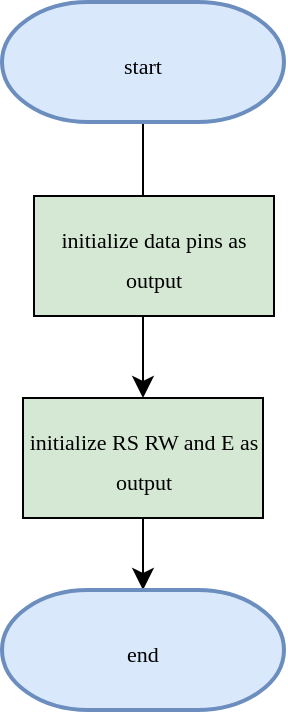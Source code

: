 <mxfile version="21.3.2" type="device" pages="8">
  <diagram id="9xnl4nsW4Iqbt5WZVTq1" name="Page-2">
    <mxGraphModel dx="1240" dy="904" grid="0" gridSize="10" guides="1" tooltips="1" connect="1" arrows="1" fold="1" page="0" pageScale="1" pageWidth="850" pageHeight="1100" math="0" shadow="0">
      <root>
        <mxCell id="0" />
        <mxCell id="1" parent="0" />
        <mxCell id="6gH0rJzzsNuWpJ_uar2X-4" value="" style="edgeStyle=none;curved=1;rounded=0;orthogonalLoop=1;jettySize=auto;html=1;fontSize=12;startSize=8;endSize=8;" edge="1" parent="1" source="6gH0rJzzsNuWpJ_uar2X-1" target="6gH0rJzzsNuWpJ_uar2X-3">
          <mxGeometry relative="1" as="geometry" />
        </mxCell>
        <mxCell id="6gH0rJzzsNuWpJ_uar2X-1" value="&lt;font face=&quot;calibri&quot; style=&quot;font-size: 11px;&quot;&gt;start&lt;/font&gt;" style="strokeWidth=2;html=1;shape=mxgraph.flowchart.terminator;whiteSpace=wrap;fontSize=16;fillColor=#dae8fc;strokeColor=#6c8ebf;" vertex="1" parent="1">
          <mxGeometry x="-211" y="-48" width="141" height="60" as="geometry" />
        </mxCell>
        <mxCell id="6gH0rJzzsNuWpJ_uar2X-2" value="&lt;font face=&quot;calibri&quot; style=&quot;font-size: 11px;&quot;&gt;initialize data pins as output&lt;/font&gt;" style="rounded=0;whiteSpace=wrap;html=1;fontSize=16;fillColor=#d5e8d4;" vertex="1" parent="1">
          <mxGeometry x="-195" y="49" width="120" height="60" as="geometry" />
        </mxCell>
        <mxCell id="6gH0rJzzsNuWpJ_uar2X-6" value="" style="edgeStyle=none;curved=1;rounded=0;orthogonalLoop=1;jettySize=auto;html=1;fontSize=12;startSize=8;endSize=8;" edge="1" parent="1" source="6gH0rJzzsNuWpJ_uar2X-3" target="6gH0rJzzsNuWpJ_uar2X-5">
          <mxGeometry relative="1" as="geometry" />
        </mxCell>
        <mxCell id="6gH0rJzzsNuWpJ_uar2X-3" value="&lt;font face=&quot;calibri&quot; style=&quot;font-size: 11px;&quot;&gt;initialize RS RW and E as output&lt;/font&gt;" style="rounded=0;whiteSpace=wrap;html=1;fontSize=16;fillColor=#d5e8d4;" vertex="1" parent="1">
          <mxGeometry x="-200.5" y="150" width="120" height="60" as="geometry" />
        </mxCell>
        <mxCell id="6gH0rJzzsNuWpJ_uar2X-5" value="&lt;font face=&quot;calibri&quot; style=&quot;font-size: 11px;&quot;&gt;end&lt;/font&gt;" style="strokeWidth=2;html=1;shape=mxgraph.flowchart.terminator;whiteSpace=wrap;fontSize=16;fillColor=#dae8fc;strokeColor=#6c8ebf;" vertex="1" parent="1">
          <mxGeometry x="-211" y="246" width="141" height="60" as="geometry" />
        </mxCell>
      </root>
    </mxGraphModel>
  </diagram>
  <diagram id="dgb9D5kFYlxsfQv_k2iP" name="Page-3">
    <mxGraphModel dx="1240" dy="904" grid="0" gridSize="10" guides="1" tooltips="1" connect="1" arrows="1" fold="1" page="0" pageScale="1" pageWidth="850" pageHeight="1100" math="0" shadow="0">
      <root>
        <mxCell id="0" />
        <mxCell id="1" parent="0" />
        <mxCell id="H5G4-2lHiQoZlwkO0x1h-1" value="" style="edgeStyle=none;curved=1;rounded=0;orthogonalLoop=1;jettySize=auto;html=1;fontSize=12;startSize=8;endSize=8;" edge="1" parent="1" source="H5G4-2lHiQoZlwkO0x1h-2" target="H5G4-2lHiQoZlwkO0x1h-5">
          <mxGeometry relative="1" as="geometry" />
        </mxCell>
        <mxCell id="H5G4-2lHiQoZlwkO0x1h-2" value="&lt;font face=&quot;calibri&quot; style=&quot;font-size: 11px;&quot;&gt;start&lt;/font&gt;" style="strokeWidth=2;html=1;shape=mxgraph.flowchart.terminator;whiteSpace=wrap;fontSize=16;fillColor=#dae8fc;strokeColor=#6c8ebf;" vertex="1" parent="1">
          <mxGeometry x="-211" y="-48" width="141" height="60" as="geometry" />
        </mxCell>
        <mxCell id="H5G4-2lHiQoZlwkO0x1h-3" value="&lt;font face=&quot;calibri&quot; style=&quot;font-size: 11px;&quot;&gt;set RW and RS as low&lt;/font&gt;" style="rounded=0;whiteSpace=wrap;html=1;fontSize=16;fillColor=#d5e8d4;" vertex="1" parent="1">
          <mxGeometry x="-195" y="49" width="120" height="60" as="geometry" />
        </mxCell>
        <mxCell id="H5G4-2lHiQoZlwkO0x1h-4" value="" style="edgeStyle=none;curved=1;rounded=0;orthogonalLoop=1;jettySize=auto;html=1;fontSize=12;startSize=8;endSize=8;" edge="1" parent="1" source="H5G4-2lHiQoZlwkO0x1h-5" target="H5G4-2lHiQoZlwkO0x1h-6">
          <mxGeometry relative="1" as="geometry" />
        </mxCell>
        <mxCell id="H5G4-2lHiQoZlwkO0x1h-5" value="&lt;font face=&quot;calibri&quot; style=&quot;font-size: 11px;&quot;&gt;set nibble value&lt;/font&gt;" style="rounded=0;whiteSpace=wrap;html=1;fontSize=16;fillColor=#d5e8d4;" vertex="1" parent="1">
          <mxGeometry x="-200.5" y="150" width="120" height="60" as="geometry" />
        </mxCell>
        <mxCell id="H5G4-2lHiQoZlwkO0x1h-6" value="&lt;font face=&quot;calibri&quot; style=&quot;font-size: 11px;&quot;&gt;end&lt;/font&gt;" style="strokeWidth=2;html=1;shape=mxgraph.flowchart.terminator;whiteSpace=wrap;fontSize=16;fillColor=#dae8fc;strokeColor=#6c8ebf;" vertex="1" parent="1">
          <mxGeometry x="-211" y="246" width="141" height="60" as="geometry" />
        </mxCell>
      </root>
    </mxGraphModel>
  </diagram>
  <diagram id="KsBfG1vql8STj9znt-fX" name="Page-4">
    <mxGraphModel dx="1240" dy="904" grid="0" gridSize="10" guides="1" tooltips="1" connect="1" arrows="1" fold="1" page="0" pageScale="1" pageWidth="850" pageHeight="1100" math="0" shadow="0">
      <root>
        <mxCell id="0" />
        <mxCell id="1" parent="0" />
        <mxCell id="W8m6wnubjkGwdobX0yfp-1" value="" style="edgeStyle=none;curved=1;rounded=0;orthogonalLoop=1;jettySize=auto;html=1;fontSize=12;startSize=8;endSize=8;" edge="1" parent="1" source="W8m6wnubjkGwdobX0yfp-2" target="W8m6wnubjkGwdobX0yfp-5">
          <mxGeometry relative="1" as="geometry" />
        </mxCell>
        <mxCell id="W8m6wnubjkGwdobX0yfp-2" value="&lt;font face=&quot;calibri&quot; style=&quot;font-size: 11px;&quot;&gt;start&lt;/font&gt;" style="strokeWidth=2;html=1;shape=mxgraph.flowchart.terminator;whiteSpace=wrap;fontSize=16;fillColor=#dae8fc;strokeColor=#6c8ebf;" vertex="1" parent="1">
          <mxGeometry x="-211" y="-48" width="141" height="60" as="geometry" />
        </mxCell>
        <mxCell id="W8m6wnubjkGwdobX0yfp-3" value="&lt;font face=&quot;calibri&quot; style=&quot;font-size: 11px;&quot;&gt;clear display&lt;/font&gt;" style="rounded=0;whiteSpace=wrap;html=1;fontSize=16;fillColor=#d5e8d4;" vertex="1" parent="1">
          <mxGeometry x="-195" y="49" width="120" height="60" as="geometry" />
        </mxCell>
        <mxCell id="W8m6wnubjkGwdobX0yfp-4" value="" style="edgeStyle=none;curved=1;rounded=0;orthogonalLoop=1;jettySize=auto;html=1;fontSize=12;startSize=8;endSize=8;" edge="1" parent="1" source="W8m6wnubjkGwdobX0yfp-5" target="W8m6wnubjkGwdobX0yfp-6">
          <mxGeometry relative="1" as="geometry" />
        </mxCell>
        <mxCell id="W8m6wnubjkGwdobX0yfp-5" value="&lt;font face=&quot;calibri&quot; style=&quot;font-size: 11px;&quot;&gt;set cursor home&lt;/font&gt;" style="rounded=0;whiteSpace=wrap;html=1;fontSize=16;fillColor=#d5e8d4;" vertex="1" parent="1">
          <mxGeometry x="-200.5" y="150" width="120" height="60" as="geometry" />
        </mxCell>
        <mxCell id="W8m6wnubjkGwdobX0yfp-6" value="&lt;font face=&quot;calibri&quot; style=&quot;font-size: 11px;&quot;&gt;end&lt;/font&gt;" style="strokeWidth=2;html=1;shape=mxgraph.flowchart.terminator;whiteSpace=wrap;fontSize=16;fillColor=#dae8fc;strokeColor=#6c8ebf;" vertex="1" parent="1">
          <mxGeometry x="-211" y="246" width="141" height="60" as="geometry" />
        </mxCell>
      </root>
    </mxGraphModel>
  </diagram>
  <diagram id="UavjtOqFjUL5xabN85i5" name="Page-5">
    <mxGraphModel dx="1240" dy="904" grid="0" gridSize="10" guides="1" tooltips="1" connect="1" arrows="1" fold="1" page="0" pageScale="1" pageWidth="850" pageHeight="1100" math="0" shadow="0">
      <root>
        <mxCell id="0" />
        <mxCell id="1" parent="0" />
        <mxCell id="uxhSXaf73qEXvOdrYMbk-3" value="" style="edgeStyle=none;curved=1;rounded=0;orthogonalLoop=1;jettySize=auto;html=1;fontSize=12;startSize=8;endSize=8;" edge="1" parent="1" source="vs1kBB6Tge2B4ktXbhhO-2" target="uxhSXaf73qEXvOdrYMbk-1">
          <mxGeometry relative="1" as="geometry" />
        </mxCell>
        <mxCell id="vs1kBB6Tge2B4ktXbhhO-2" value="&lt;font face=&quot;calibri&quot; style=&quot;font-size: 11px;&quot;&gt;start&lt;/font&gt;" style="strokeWidth=2;html=1;shape=mxgraph.flowchart.terminator;whiteSpace=wrap;fontSize=16;fillColor=#dae8fc;strokeColor=#6c8ebf;" vertex="1" parent="1">
          <mxGeometry x="-211" y="-48" width="141" height="60" as="geometry" />
        </mxCell>
        <mxCell id="vs1kBB6Tge2B4ktXbhhO-3" value="&lt;font style=&quot;font-size: 11px;&quot; face=&quot;calibri&quot;&gt;LCD_vidWritecmd((pos &amp;amp; 0x0F)| 0x80)&lt;/font&gt;" style="rounded=0;whiteSpace=wrap;html=1;fontSize=16;fillColor=#d5e8d4;" vertex="1" parent="1">
          <mxGeometry x="15" y="74" width="120" height="60" as="geometry" />
        </mxCell>
        <mxCell id="vs1kBB6Tge2B4ktXbhhO-5" value="&lt;font style=&quot;font-size: 11px;&quot; face=&quot;calibri&quot;&gt;LCD_vidWritecmd((pos &amp;amp; 0x0F)| 0xC0)&lt;/font&gt;" style="rounded=0;whiteSpace=wrap;html=1;fontSize=16;fillColor=#d5e8d4;" vertex="1" parent="1">
          <mxGeometry x="15" y="246" width="120" height="60" as="geometry" />
        </mxCell>
        <mxCell id="vs1kBB6Tge2B4ktXbhhO-6" value="&lt;font face=&quot;calibri&quot; style=&quot;font-size: 11px;&quot;&gt;end&lt;/font&gt;" style="strokeWidth=2;html=1;shape=mxgraph.flowchart.terminator;whiteSpace=wrap;fontSize=16;fillColor=#dae8fc;strokeColor=#6c8ebf;" vertex="1" parent="1">
          <mxGeometry x="-211" y="388" width="141" height="60" as="geometry" />
        </mxCell>
        <mxCell id="uxhSXaf73qEXvOdrYMbk-4" value="" style="edgeStyle=none;curved=1;rounded=0;orthogonalLoop=1;jettySize=auto;html=1;fontSize=12;startSize=8;endSize=8;" edge="1" parent="1" source="uxhSXaf73qEXvOdrYMbk-1" target="uxhSXaf73qEXvOdrYMbk-2">
          <mxGeometry relative="1" as="geometry" />
        </mxCell>
        <mxCell id="uxhSXaf73qEXvOdrYMbk-7" value="" style="edgeStyle=none;curved=1;rounded=0;orthogonalLoop=1;jettySize=auto;html=1;fontSize=12;startSize=8;endSize=8;" edge="1" parent="1" source="uxhSXaf73qEXvOdrYMbk-1" target="vs1kBB6Tge2B4ktXbhhO-3">
          <mxGeometry relative="1" as="geometry" />
        </mxCell>
        <mxCell id="uxhSXaf73qEXvOdrYMbk-1" value="&lt;font style=&quot;font-size: 11px;&quot; face=&quot;calribri&quot;&gt;row =0 &amp;amp;&amp;amp; pos &amp;lt;16&lt;/font&gt;" style="rhombus;whiteSpace=wrap;html=1;fontSize=16;fillColor=#fff2cc;strokeColor=#d6b656;" vertex="1" parent="1">
          <mxGeometry x="-190.75" y="62" width="100.5" height="84" as="geometry" />
        </mxCell>
        <mxCell id="uxhSXaf73qEXvOdrYMbk-5" value="" style="edgeStyle=none;curved=1;rounded=0;orthogonalLoop=1;jettySize=auto;html=1;fontSize=12;startSize=8;endSize=8;" edge="1" parent="1" source="uxhSXaf73qEXvOdrYMbk-2" target="vs1kBB6Tge2B4ktXbhhO-6">
          <mxGeometry relative="1" as="geometry" />
        </mxCell>
        <mxCell id="uxhSXaf73qEXvOdrYMbk-6" value="" style="edgeStyle=none;curved=1;rounded=0;orthogonalLoop=1;jettySize=auto;html=1;fontSize=12;startSize=8;endSize=8;" edge="1" parent="1" source="uxhSXaf73qEXvOdrYMbk-2" target="vs1kBB6Tge2B4ktXbhhO-5">
          <mxGeometry relative="1" as="geometry" />
        </mxCell>
        <mxCell id="uxhSXaf73qEXvOdrYMbk-2" value="&lt;font style=&quot;font-size: 11px;&quot; face=&quot;calribri&quot;&gt;row=1 &amp;amp;&amp;amp; pos&amp;lt;16&lt;/font&gt;" style="rhombus;whiteSpace=wrap;html=1;fontSize=16;fillColor=#fff2cc;strokeColor=#d6b656;" vertex="1" parent="1">
          <mxGeometry x="-190.75" y="236" width="100.5" height="84" as="geometry" />
        </mxCell>
        <mxCell id="uxhSXaf73qEXvOdrYMbk-8" value="&lt;font style=&quot;font-size: 11px;&quot;&gt;TRUE&lt;/font&gt;" style="text;strokeColor=none;fillColor=none;html=1;align=center;verticalAlign=middle;whiteSpace=wrap;rounded=0;fontSize=16;" vertex="1" parent="1">
          <mxGeometry x="-87" y="68" width="60" height="30" as="geometry" />
        </mxCell>
        <mxCell id="uxhSXaf73qEXvOdrYMbk-9" value="&lt;font style=&quot;font-size: 11px;&quot;&gt;TRUE&lt;/font&gt;" style="text;strokeColor=none;fillColor=none;html=1;align=center;verticalAlign=middle;whiteSpace=wrap;rounded=0;fontSize=16;" vertex="1" parent="1">
          <mxGeometry x="-93" y="241" width="60" height="30" as="geometry" />
        </mxCell>
        <mxCell id="uxhSXaf73qEXvOdrYMbk-10" value="&lt;font style=&quot;font-size: 11px;&quot;&gt;FALSE&lt;/font&gt;" style="text;strokeColor=none;fillColor=none;html=1;align=center;verticalAlign=middle;whiteSpace=wrap;rounded=0;fontSize=16;" vertex="1" parent="1">
          <mxGeometry x="-122" y="202" width="60" height="30" as="geometry" />
        </mxCell>
        <mxCell id="uxhSXaf73qEXvOdrYMbk-11" value="&lt;font style=&quot;font-size: 11px;&quot;&gt;FALSE&lt;/font&gt;" style="text;strokeColor=none;fillColor=none;html=1;align=center;verticalAlign=middle;whiteSpace=wrap;rounded=0;fontSize=16;" vertex="1" parent="1">
          <mxGeometry x="-128" y="349" width="60" height="30" as="geometry" />
        </mxCell>
      </root>
    </mxGraphModel>
  </diagram>
  <diagram id="CIz6NzSW-vUCwl7KAoCv" name="Page-6">
    <mxGraphModel dx="1240" dy="904" grid="0" gridSize="10" guides="1" tooltips="1" connect="1" arrows="1" fold="1" page="0" pageScale="1" pageWidth="850" pageHeight="1100" math="0" shadow="0">
      <root>
        <mxCell id="0" />
        <mxCell id="1" parent="0" />
        <mxCell id="Ew5bP6Hehmq52tZcewlu-1" value="" style="edgeStyle=none;curved=1;rounded=0;orthogonalLoop=1;jettySize=auto;html=1;fontSize=12;startSize=8;endSize=8;" edge="1" parent="1" source="Ew5bP6Hehmq52tZcewlu-2" target="Ew5bP6Hehmq52tZcewlu-8">
          <mxGeometry relative="1" as="geometry" />
        </mxCell>
        <mxCell id="Ew5bP6Hehmq52tZcewlu-2" value="&lt;font face=&quot;calibri&quot; style=&quot;font-size: 11px;&quot;&gt;start&lt;/font&gt;" style="strokeWidth=2;html=1;shape=mxgraph.flowchart.terminator;whiteSpace=wrap;fontSize=16;fillColor=#dae8fc;strokeColor=#6c8ebf;" vertex="1" parent="1">
          <mxGeometry x="-211" y="-48" width="141" height="60" as="geometry" />
        </mxCell>
        <mxCell id="Ew5bP6Hehmq52tZcewlu-19" style="edgeStyle=none;curved=1;rounded=0;orthogonalLoop=1;jettySize=auto;html=1;entryX=0;entryY=0.5;entryDx=0;entryDy=0;fontSize=12;startSize=8;endSize=8;" edge="1" parent="1" source="Ew5bP6Hehmq52tZcewlu-3" target="Ew5bP6Hehmq52tZcewlu-8">
          <mxGeometry relative="1" as="geometry">
            <Array as="points">
              <mxPoint x="-277" y="350" />
              <mxPoint x="-288" y="107" />
              <mxPoint x="-258" y="102" />
            </Array>
          </mxGeometry>
        </mxCell>
        <mxCell id="Ew5bP6Hehmq52tZcewlu-3" value="&lt;font style=&quot;font-size: 11px;&quot; face=&quot;calibri&quot;&gt;string = str[++count]&lt;/font&gt;" style="rounded=0;whiteSpace=wrap;html=1;fontSize=16;fillColor=#d5e8d4;" vertex="1" parent="1">
          <mxGeometry x="-203.75" y="295" width="120" height="60" as="geometry" />
        </mxCell>
        <mxCell id="Ew5bP6Hehmq52tZcewlu-18" value="" style="edgeStyle=none;curved=1;rounded=0;orthogonalLoop=1;jettySize=auto;html=1;fontSize=12;startSize=8;endSize=8;" edge="1" parent="1" source="Ew5bP6Hehmq52tZcewlu-4" target="Ew5bP6Hehmq52tZcewlu-3">
          <mxGeometry relative="1" as="geometry" />
        </mxCell>
        <mxCell id="Ew5bP6Hehmq52tZcewlu-4" value="&lt;font style=&quot;font-size: 11px;&quot; face=&quot;calibri&quot;&gt;LCD_vidWriteChar(string)&lt;/font&gt;" style="rounded=0;whiteSpace=wrap;html=1;fontSize=16;fillColor=#d5e8d4;" vertex="1" parent="1">
          <mxGeometry x="-204" y="183" width="120.25" height="60" as="geometry" />
        </mxCell>
        <mxCell id="Ew5bP6Hehmq52tZcewlu-5" value="&lt;font face=&quot;calibri&quot; style=&quot;font-size: 11px;&quot;&gt;end&lt;/font&gt;" style="strokeWidth=2;html=1;shape=mxgraph.flowchart.terminator;whiteSpace=wrap;fontSize=16;fillColor=#dae8fc;strokeColor=#6c8ebf;" vertex="1" parent="1">
          <mxGeometry x="-5" y="78" width="141" height="60" as="geometry" />
        </mxCell>
        <mxCell id="Ew5bP6Hehmq52tZcewlu-16" value="" style="edgeStyle=none;curved=1;rounded=0;orthogonalLoop=1;jettySize=auto;html=1;fontSize=12;startSize=8;endSize=8;" edge="1" parent="1" source="Ew5bP6Hehmq52tZcewlu-8" target="Ew5bP6Hehmq52tZcewlu-4">
          <mxGeometry relative="1" as="geometry" />
        </mxCell>
        <mxCell id="Ew5bP6Hehmq52tZcewlu-17" value="" style="edgeStyle=none;curved=1;rounded=0;orthogonalLoop=1;jettySize=auto;html=1;fontSize=12;startSize=8;endSize=8;" edge="1" parent="1" source="Ew5bP6Hehmq52tZcewlu-8" target="Ew5bP6Hehmq52tZcewlu-5">
          <mxGeometry relative="1" as="geometry" />
        </mxCell>
        <mxCell id="Ew5bP6Hehmq52tZcewlu-8" value="&lt;font style=&quot;font-size: 11px;&quot; face=&quot;calribri&quot;&gt;string != NULL&lt;/font&gt;" style="rhombus;whiteSpace=wrap;html=1;fontSize=16;fillColor=#fff2cc;strokeColor=#d6b656;" vertex="1" parent="1">
          <mxGeometry x="-190.75" y="62" width="100.5" height="84" as="geometry" />
        </mxCell>
        <mxCell id="Ew5bP6Hehmq52tZcewlu-13" value="&lt;font style=&quot;font-size: 11px;&quot;&gt;TRUE&lt;/font&gt;" style="text;strokeColor=none;fillColor=none;html=1;align=center;verticalAlign=middle;whiteSpace=wrap;rounded=0;fontSize=16;" vertex="1" parent="1">
          <mxGeometry x="-130" y="146" width="60" height="30" as="geometry" />
        </mxCell>
        <mxCell id="Ew5bP6Hehmq52tZcewlu-14" value="&lt;font style=&quot;font-size: 11px;&quot;&gt;FALSE&lt;/font&gt;" style="text;strokeColor=none;fillColor=none;html=1;align=center;verticalAlign=middle;whiteSpace=wrap;rounded=0;fontSize=16;" vertex="1" parent="1">
          <mxGeometry x="-90.25" y="52" width="60" height="30" as="geometry" />
        </mxCell>
      </root>
    </mxGraphModel>
  </diagram>
  <diagram id="7fuL0A_z4-uRh1xN2MCD" name="Page-7">
    <mxGraphModel dx="1240" dy="904" grid="0" gridSize="10" guides="1" tooltips="1" connect="1" arrows="1" fold="1" page="0" pageScale="1" pageWidth="850" pageHeight="1100" math="0" shadow="0">
      <root>
        <mxCell id="0" />
        <mxCell id="1" parent="0" />
        <mxCell id="4UtjrvAmmFSjnJCQX0X_-1" value="" style="edgeStyle=none;curved=1;rounded=0;orthogonalLoop=1;jettySize=auto;html=1;fontSize=12;startSize=8;endSize=8;" edge="1" parent="1" source="4UtjrvAmmFSjnJCQX0X_-2" target="4UtjrvAmmFSjnJCQX0X_-5">
          <mxGeometry relative="1" as="geometry" />
        </mxCell>
        <mxCell id="4UtjrvAmmFSjnJCQX0X_-2" value="&lt;font face=&quot;calibri&quot; style=&quot;font-size: 11px;&quot;&gt;start&lt;/font&gt;" style="strokeWidth=2;html=1;shape=mxgraph.flowchart.terminator;whiteSpace=wrap;fontSize=16;fillColor=#dae8fc;strokeColor=#6c8ebf;" vertex="1" parent="1">
          <mxGeometry x="-211" y="-48" width="141" height="60" as="geometry" />
        </mxCell>
        <mxCell id="4UtjrvAmmFSjnJCQX0X_-3" value="&lt;font face=&quot;calibri&quot; style=&quot;font-size: 11px;&quot;&gt;convert number to string&lt;/font&gt;" style="rounded=0;whiteSpace=wrap;html=1;fontSize=16;fillColor=#d5e8d4;" vertex="1" parent="1">
          <mxGeometry x="-195" y="49" width="120" height="60" as="geometry" />
        </mxCell>
        <mxCell id="4UtjrvAmmFSjnJCQX0X_-4" value="" style="edgeStyle=none;curved=1;rounded=0;orthogonalLoop=1;jettySize=auto;html=1;fontSize=12;startSize=8;endSize=8;" edge="1" parent="1" source="4UtjrvAmmFSjnJCQX0X_-5" target="4UtjrvAmmFSjnJCQX0X_-6">
          <mxGeometry relative="1" as="geometry" />
        </mxCell>
        <mxCell id="4UtjrvAmmFSjnJCQX0X_-5" value="&lt;font face=&quot;calibri&quot; style=&quot;font-size: 11px;&quot;&gt;write string to lcd&lt;/font&gt;" style="rounded=0;whiteSpace=wrap;html=1;fontSize=16;fillColor=#d5e8d4;" vertex="1" parent="1">
          <mxGeometry x="-200.5" y="150" width="120" height="60" as="geometry" />
        </mxCell>
        <mxCell id="4UtjrvAmmFSjnJCQX0X_-6" value="&lt;font face=&quot;calibri&quot; style=&quot;font-size: 11px;&quot;&gt;end&lt;/font&gt;" style="strokeWidth=2;html=1;shape=mxgraph.flowchart.terminator;whiteSpace=wrap;fontSize=16;fillColor=#dae8fc;strokeColor=#6c8ebf;" vertex="1" parent="1">
          <mxGeometry x="-211" y="246" width="141" height="60" as="geometry" />
        </mxCell>
      </root>
    </mxGraphModel>
  </diagram>
  <diagram id="3x0DlPaxy3e7h6LvBZMi" name="Page-8">
    <mxGraphModel dx="1240" dy="904" grid="0" gridSize="10" guides="1" tooltips="1" connect="1" arrows="1" fold="1" page="0" pageScale="1" pageWidth="850" pageHeight="1100" math="0" shadow="0">
      <root>
        <mxCell id="0" />
        <mxCell id="1" parent="0" />
        <mxCell id="l4j9JWDaIlKq4VvROHDK-1" value="" style="edgeStyle=none;curved=1;rounded=0;orthogonalLoop=1;jettySize=auto;html=1;fontSize=12;startSize=8;endSize=8;" edge="1" parent="1" source="l4j9JWDaIlKq4VvROHDK-2" target="l4j9JWDaIlKq4VvROHDK-5">
          <mxGeometry relative="1" as="geometry" />
        </mxCell>
        <mxCell id="l4j9JWDaIlKq4VvROHDK-2" value="&lt;font face=&quot;calibri&quot; style=&quot;font-size: 11px;&quot;&gt;start&lt;/font&gt;" style="strokeWidth=2;html=1;shape=mxgraph.flowchart.terminator;whiteSpace=wrap;fontSize=16;fillColor=#dae8fc;strokeColor=#6c8ebf;" vertex="1" parent="1">
          <mxGeometry x="-211" y="-48" width="141" height="60" as="geometry" />
        </mxCell>
        <mxCell id="l4j9JWDaIlKq4VvROHDK-3" value="&lt;font face=&quot;calibri&quot; style=&quot;font-size: 11px;&quot;&gt;write the suitable command&lt;/font&gt;" style="rounded=0;whiteSpace=wrap;html=1;fontSize=16;fillColor=#d5e8d4;" vertex="1" parent="1">
          <mxGeometry x="-195" y="49" width="120" height="60" as="geometry" />
        </mxCell>
        <mxCell id="l4j9JWDaIlKq4VvROHDK-4" value="" style="edgeStyle=none;curved=1;rounded=0;orthogonalLoop=1;jettySize=auto;html=1;fontSize=12;startSize=8;endSize=8;" edge="1" parent="1" source="l4j9JWDaIlKq4VvROHDK-5" target="l4j9JWDaIlKq4VvROHDK-6">
          <mxGeometry relative="1" as="geometry" />
        </mxCell>
        <mxCell id="l4j9JWDaIlKq4VvROHDK-5" value="&lt;font face=&quot;calibri&quot; style=&quot;font-size: 11px;&quot;&gt;write the character to lcd&lt;/font&gt;" style="rounded=0;whiteSpace=wrap;html=1;fontSize=16;fillColor=#d5e8d4;" vertex="1" parent="1">
          <mxGeometry x="-200.5" y="150" width="120" height="60" as="geometry" />
        </mxCell>
        <mxCell id="l4j9JWDaIlKq4VvROHDK-6" value="&lt;font face=&quot;calibri&quot; style=&quot;font-size: 11px;&quot;&gt;end&lt;/font&gt;" style="strokeWidth=2;html=1;shape=mxgraph.flowchart.terminator;whiteSpace=wrap;fontSize=16;fillColor=#dae8fc;strokeColor=#6c8ebf;" vertex="1" parent="1">
          <mxGeometry x="-211" y="246" width="141" height="60" as="geometry" />
        </mxCell>
      </root>
    </mxGraphModel>
  </diagram>
  <diagram id="hYPtHtWHSbLmg2xfmhkB" name="Page-9">
    <mxGraphModel dx="1240" dy="904" grid="0" gridSize="10" guides="1" tooltips="1" connect="1" arrows="1" fold="1" page="0" pageScale="1" pageWidth="850" pageHeight="1100" math="0" shadow="0">
      <root>
        <mxCell id="0" />
        <mxCell id="1" parent="0" />
        <mxCell id="93RqbbsZQP55wNUh9DVM-1" value="" style="edgeStyle=none;curved=1;rounded=0;orthogonalLoop=1;jettySize=auto;html=1;fontSize=12;startSize=8;endSize=8;" edge="1" parent="1" source="93RqbbsZQP55wNUh9DVM-2" target="93RqbbsZQP55wNUh9DVM-8">
          <mxGeometry relative="1" as="geometry" />
        </mxCell>
        <mxCell id="93RqbbsZQP55wNUh9DVM-2" value="&lt;font face=&quot;calibri&quot; style=&quot;font-size: 11px;&quot;&gt;start&lt;/font&gt;" style="strokeWidth=2;html=1;shape=mxgraph.flowchart.terminator;whiteSpace=wrap;fontSize=16;fillColor=#dae8fc;strokeColor=#6c8ebf;" vertex="1" parent="1">
          <mxGeometry x="-211" y="-48" width="141" height="60" as="geometry" />
        </mxCell>
        <mxCell id="93RqbbsZQP55wNUh9DVM-20" value="" style="edgeStyle=none;curved=1;rounded=0;orthogonalLoop=1;jettySize=auto;html=1;fontSize=12;startSize=8;endSize=8;entryX=-0.012;entryY=0.25;entryDx=0;entryDy=0;entryPerimeter=0;" edge="1" parent="1" source="93RqbbsZQP55wNUh9DVM-3" target="93RqbbsZQP55wNUh9DVM-19">
          <mxGeometry relative="1" as="geometry">
            <Array as="points">
              <mxPoint x="-380" y="371" />
              <mxPoint x="-341" y="111" />
            </Array>
          </mxGeometry>
        </mxCell>
        <mxCell id="93RqbbsZQP55wNUh9DVM-22" value="" style="edgeStyle=none;curved=1;rounded=0;orthogonalLoop=1;jettySize=auto;html=1;fontSize=12;startSize=8;endSize=8;" edge="1" parent="1" source="93RqbbsZQP55wNUh9DVM-3" target="93RqbbsZQP55wNUh9DVM-21">
          <mxGeometry relative="1" as="geometry">
            <Array as="points">
              <mxPoint x="157" y="376" />
            </Array>
          </mxGeometry>
        </mxCell>
        <mxCell id="93RqbbsZQP55wNUh9DVM-3" value="&lt;font style=&quot;font-size: 11px;&quot; face=&quot;calibri&quot;&gt;write char to lcd&lt;/font&gt;" style="rounded=0;whiteSpace=wrap;html=1;fontSize=16;fillColor=#d5e8d4;" vertex="1" parent="1">
          <mxGeometry x="-198" y="341" width="120" height="60" as="geometry" />
        </mxCell>
        <mxCell id="93RqbbsZQP55wNUh9DVM-18" value="" style="edgeStyle=none;curved=1;rounded=0;orthogonalLoop=1;jettySize=auto;html=1;fontSize=12;startSize=8;endSize=8;" edge="1" parent="1" source="93RqbbsZQP55wNUh9DVM-4" target="93RqbbsZQP55wNUh9DVM-3">
          <mxGeometry relative="1" as="geometry" />
        </mxCell>
        <mxCell id="93RqbbsZQP55wNUh9DVM-4" value="&lt;font style=&quot;font-size: 11px;&quot; face=&quot;calibri&quot;&gt;write command to lcd&lt;/font&gt;" style="rounded=0;whiteSpace=wrap;html=1;fontSize=16;fillColor=#d5e8d4;" vertex="1" parent="1">
          <mxGeometry x="-198" y="239" width="120" height="60" as="geometry" />
        </mxCell>
        <mxCell id="93RqbbsZQP55wNUh9DVM-5" value="&lt;font face=&quot;calibri&quot; style=&quot;font-size: 11px;&quot;&gt;end&lt;/font&gt;" style="strokeWidth=2;html=1;shape=mxgraph.flowchart.terminator;whiteSpace=wrap;fontSize=16;fillColor=#dae8fc;strokeColor=#6c8ebf;" vertex="1" parent="1">
          <mxGeometry x="1" y="69" width="141" height="60" as="geometry" />
        </mxCell>
        <mxCell id="93RqbbsZQP55wNUh9DVM-6" value="" style="edgeStyle=none;curved=1;rounded=0;orthogonalLoop=1;jettySize=auto;html=1;fontSize=12;startSize=8;endSize=8;" edge="1" parent="1" source="93RqbbsZQP55wNUh9DVM-8">
          <mxGeometry relative="1" as="geometry">
            <mxPoint x="-140.5" y="236" as="targetPoint" />
          </mxGeometry>
        </mxCell>
        <mxCell id="93RqbbsZQP55wNUh9DVM-17" value="" style="edgeStyle=none;curved=1;rounded=0;orthogonalLoop=1;jettySize=auto;html=1;fontSize=12;startSize=8;endSize=8;" edge="1" parent="1" source="93RqbbsZQP55wNUh9DVM-8" target="93RqbbsZQP55wNUh9DVM-5">
          <mxGeometry relative="1" as="geometry" />
        </mxCell>
        <mxCell id="93RqbbsZQP55wNUh9DVM-8" value="&lt;font style=&quot;font-size: 11px;&quot; face=&quot;calribri&quot;&gt;location&amp;lt;8&lt;/font&gt;" style="rhombus;whiteSpace=wrap;html=1;fontSize=16;fillColor=#fff2cc;strokeColor=#d6b656;" vertex="1" parent="1">
          <mxGeometry x="-190.75" y="62" width="100.5" height="84" as="geometry" />
        </mxCell>
        <mxCell id="93RqbbsZQP55wNUh9DVM-12" value="&lt;font style=&quot;font-size: 11px;&quot;&gt;TRUE&lt;/font&gt;" style="text;strokeColor=none;fillColor=none;html=1;align=center;verticalAlign=middle;whiteSpace=wrap;rounded=0;fontSize=16;" vertex="1" parent="1">
          <mxGeometry x="-118" y="182" width="60" height="30" as="geometry" />
        </mxCell>
        <mxCell id="93RqbbsZQP55wNUh9DVM-14" value="&lt;font style=&quot;font-size: 11px;&quot;&gt;FALSE&lt;/font&gt;" style="text;strokeColor=none;fillColor=none;html=1;align=center;verticalAlign=middle;whiteSpace=wrap;rounded=0;fontSize=16;" vertex="1" parent="1">
          <mxGeometry x="-73" y="58" width="60" height="30" as="geometry" />
        </mxCell>
        <mxCell id="93RqbbsZQP55wNUh9DVM-19" value="" style="shape=waypoint;sketch=0;size=6;pointerEvents=1;points=[];fillColor=#d5e8d4;resizable=0;rotatable=0;perimeter=centerPerimeter;snapToPoint=1;fontSize=16;rounded=0;" vertex="1" parent="1">
          <mxGeometry x="-190.75" y="94" width="20" height="20" as="geometry" />
        </mxCell>
        <mxCell id="93RqbbsZQP55wNUh9DVM-21" value="" style="shape=waypoint;sketch=0;size=6;pointerEvents=1;points=[];fillColor=#d5e8d4;resizable=0;rotatable=0;perimeter=centerPerimeter;snapToPoint=1;fontSize=16;rounded=0;" vertex="1" parent="1">
          <mxGeometry x="61.5" y="119" width="20" height="20" as="geometry" />
        </mxCell>
      </root>
    </mxGraphModel>
  </diagram>
</mxfile>

